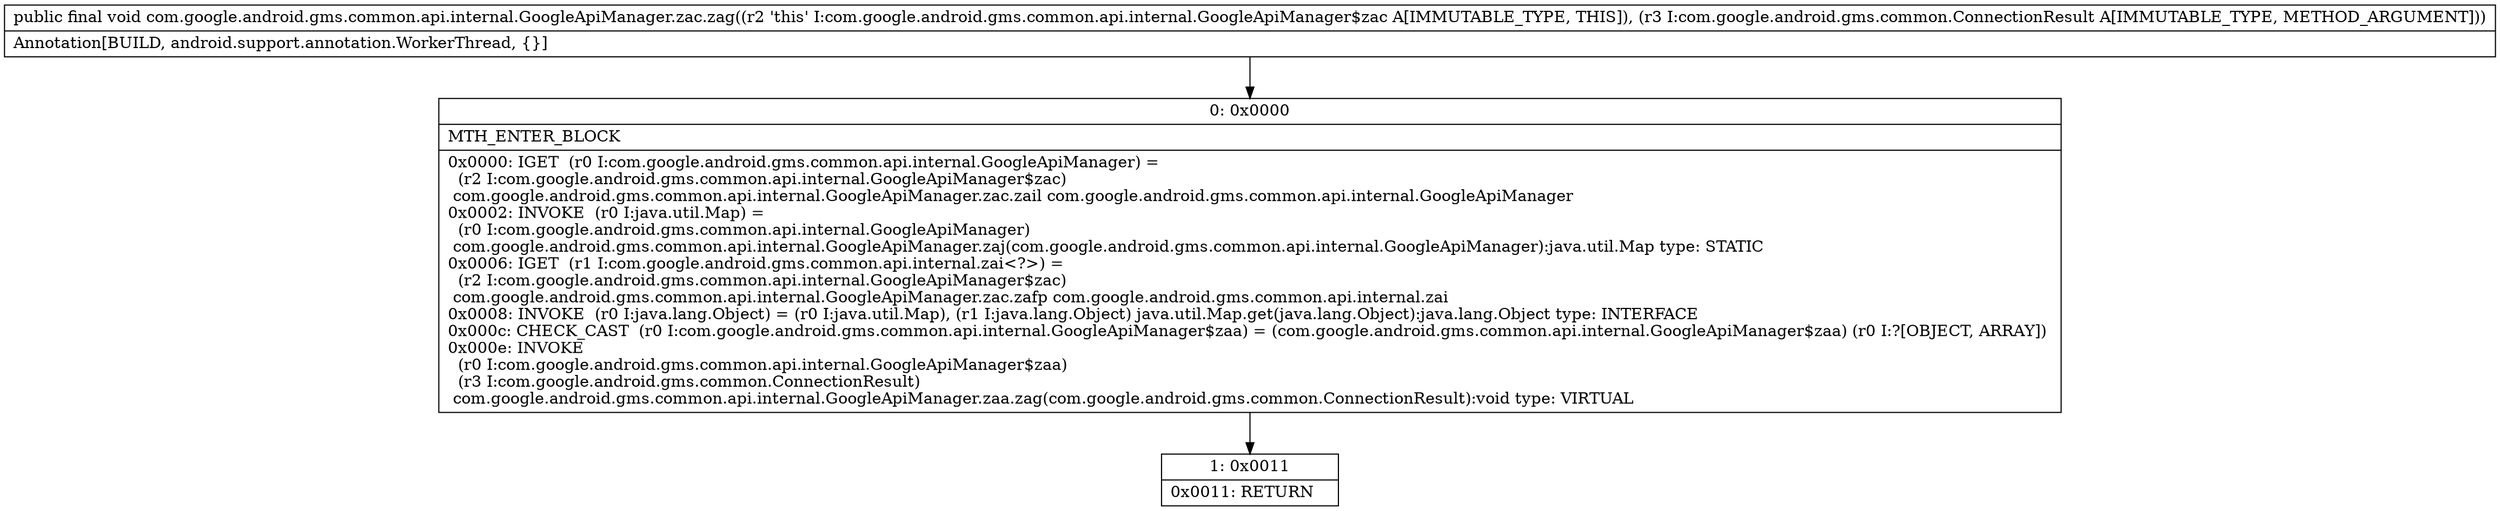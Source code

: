 digraph "CFG forcom.google.android.gms.common.api.internal.GoogleApiManager.zac.zag(Lcom\/google\/android\/gms\/common\/ConnectionResult;)V" {
Node_0 [shape=record,label="{0\:\ 0x0000|MTH_ENTER_BLOCK\l|0x0000: IGET  (r0 I:com.google.android.gms.common.api.internal.GoogleApiManager) = \l  (r2 I:com.google.android.gms.common.api.internal.GoogleApiManager$zac)\l com.google.android.gms.common.api.internal.GoogleApiManager.zac.zail com.google.android.gms.common.api.internal.GoogleApiManager \l0x0002: INVOKE  (r0 I:java.util.Map) = \l  (r0 I:com.google.android.gms.common.api.internal.GoogleApiManager)\l com.google.android.gms.common.api.internal.GoogleApiManager.zaj(com.google.android.gms.common.api.internal.GoogleApiManager):java.util.Map type: STATIC \l0x0006: IGET  (r1 I:com.google.android.gms.common.api.internal.zai\<?\>) = \l  (r2 I:com.google.android.gms.common.api.internal.GoogleApiManager$zac)\l com.google.android.gms.common.api.internal.GoogleApiManager.zac.zafp com.google.android.gms.common.api.internal.zai \l0x0008: INVOKE  (r0 I:java.lang.Object) = (r0 I:java.util.Map), (r1 I:java.lang.Object) java.util.Map.get(java.lang.Object):java.lang.Object type: INTERFACE \l0x000c: CHECK_CAST  (r0 I:com.google.android.gms.common.api.internal.GoogleApiManager$zaa) = (com.google.android.gms.common.api.internal.GoogleApiManager$zaa) (r0 I:?[OBJECT, ARRAY]) \l0x000e: INVOKE  \l  (r0 I:com.google.android.gms.common.api.internal.GoogleApiManager$zaa)\l  (r3 I:com.google.android.gms.common.ConnectionResult)\l com.google.android.gms.common.api.internal.GoogleApiManager.zaa.zag(com.google.android.gms.common.ConnectionResult):void type: VIRTUAL \l}"];
Node_1 [shape=record,label="{1\:\ 0x0011|0x0011: RETURN   \l}"];
MethodNode[shape=record,label="{public final void com.google.android.gms.common.api.internal.GoogleApiManager.zac.zag((r2 'this' I:com.google.android.gms.common.api.internal.GoogleApiManager$zac A[IMMUTABLE_TYPE, THIS]), (r3 I:com.google.android.gms.common.ConnectionResult A[IMMUTABLE_TYPE, METHOD_ARGUMENT]))  | Annotation[BUILD, android.support.annotation.WorkerThread, \{\}]\l}"];
MethodNode -> Node_0;
Node_0 -> Node_1;
}


